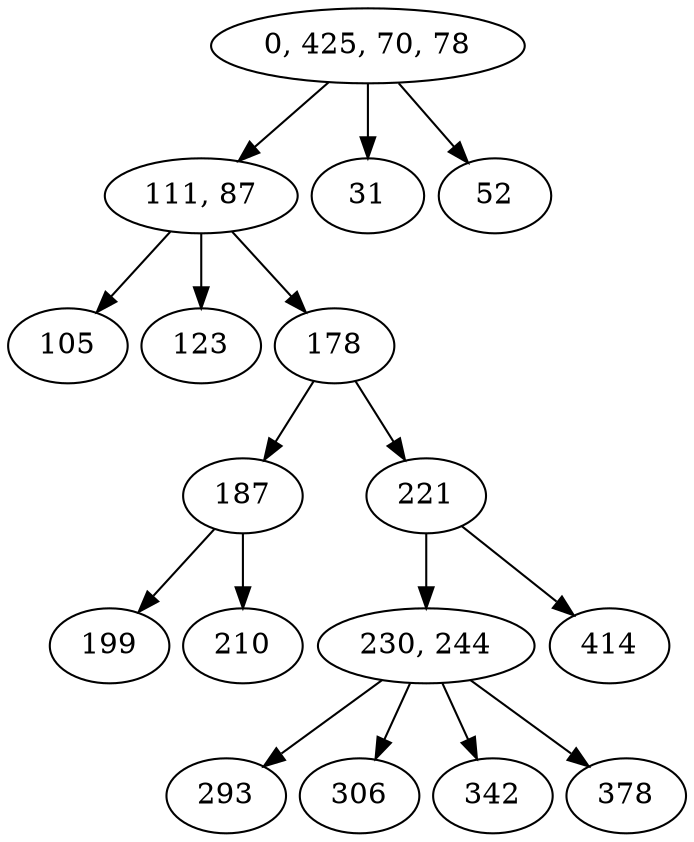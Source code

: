 digraph tree
{
	size="7.5,10"; 
	ratio=auto;
	node [fixedsize=false]; 
	nodesep=0.1;
	0 [label="0, 425, 70, 78"];
	3 [label="111, 87"];
	1 [label="31"];
	2 [label="52"];
	0 -> { 3; 1; 2; };
	1 [label="31"];
	2 [label="52"];
	3 [label="111, 87"];
	4 [label="105"];
	5 [label="123"];
	6 [label="178"];
	3 -> { 4; 5; 6; };
	4 [label="105"];
	5 [label="123"];
	6 [label="178"];
	7 [label="187"];
	10 [label="221"];
	6 -> { 7; 10; };
	7 [label="187"];
	8 [label="199"];
	9 [label="210"];
	7 -> { 8; 9; };
	8 [label="199"];
	9 [label="210"];
	10 [label="221"];
	11 [label="230, 244"];
	16 [label="414"];
	10 -> { 11; 16; };
	11 [label="230, 244"];
	12 [label="293"];
	13 [label="306"];
	14 [label="342"];
	15 [label="378"];
	11 -> { 12; 13; 14; 15; };
	12 [label="293"];
	13 [label="306"];
	14 [label="342"];
	15 [label="378"];
	16 [label="414"];
}
